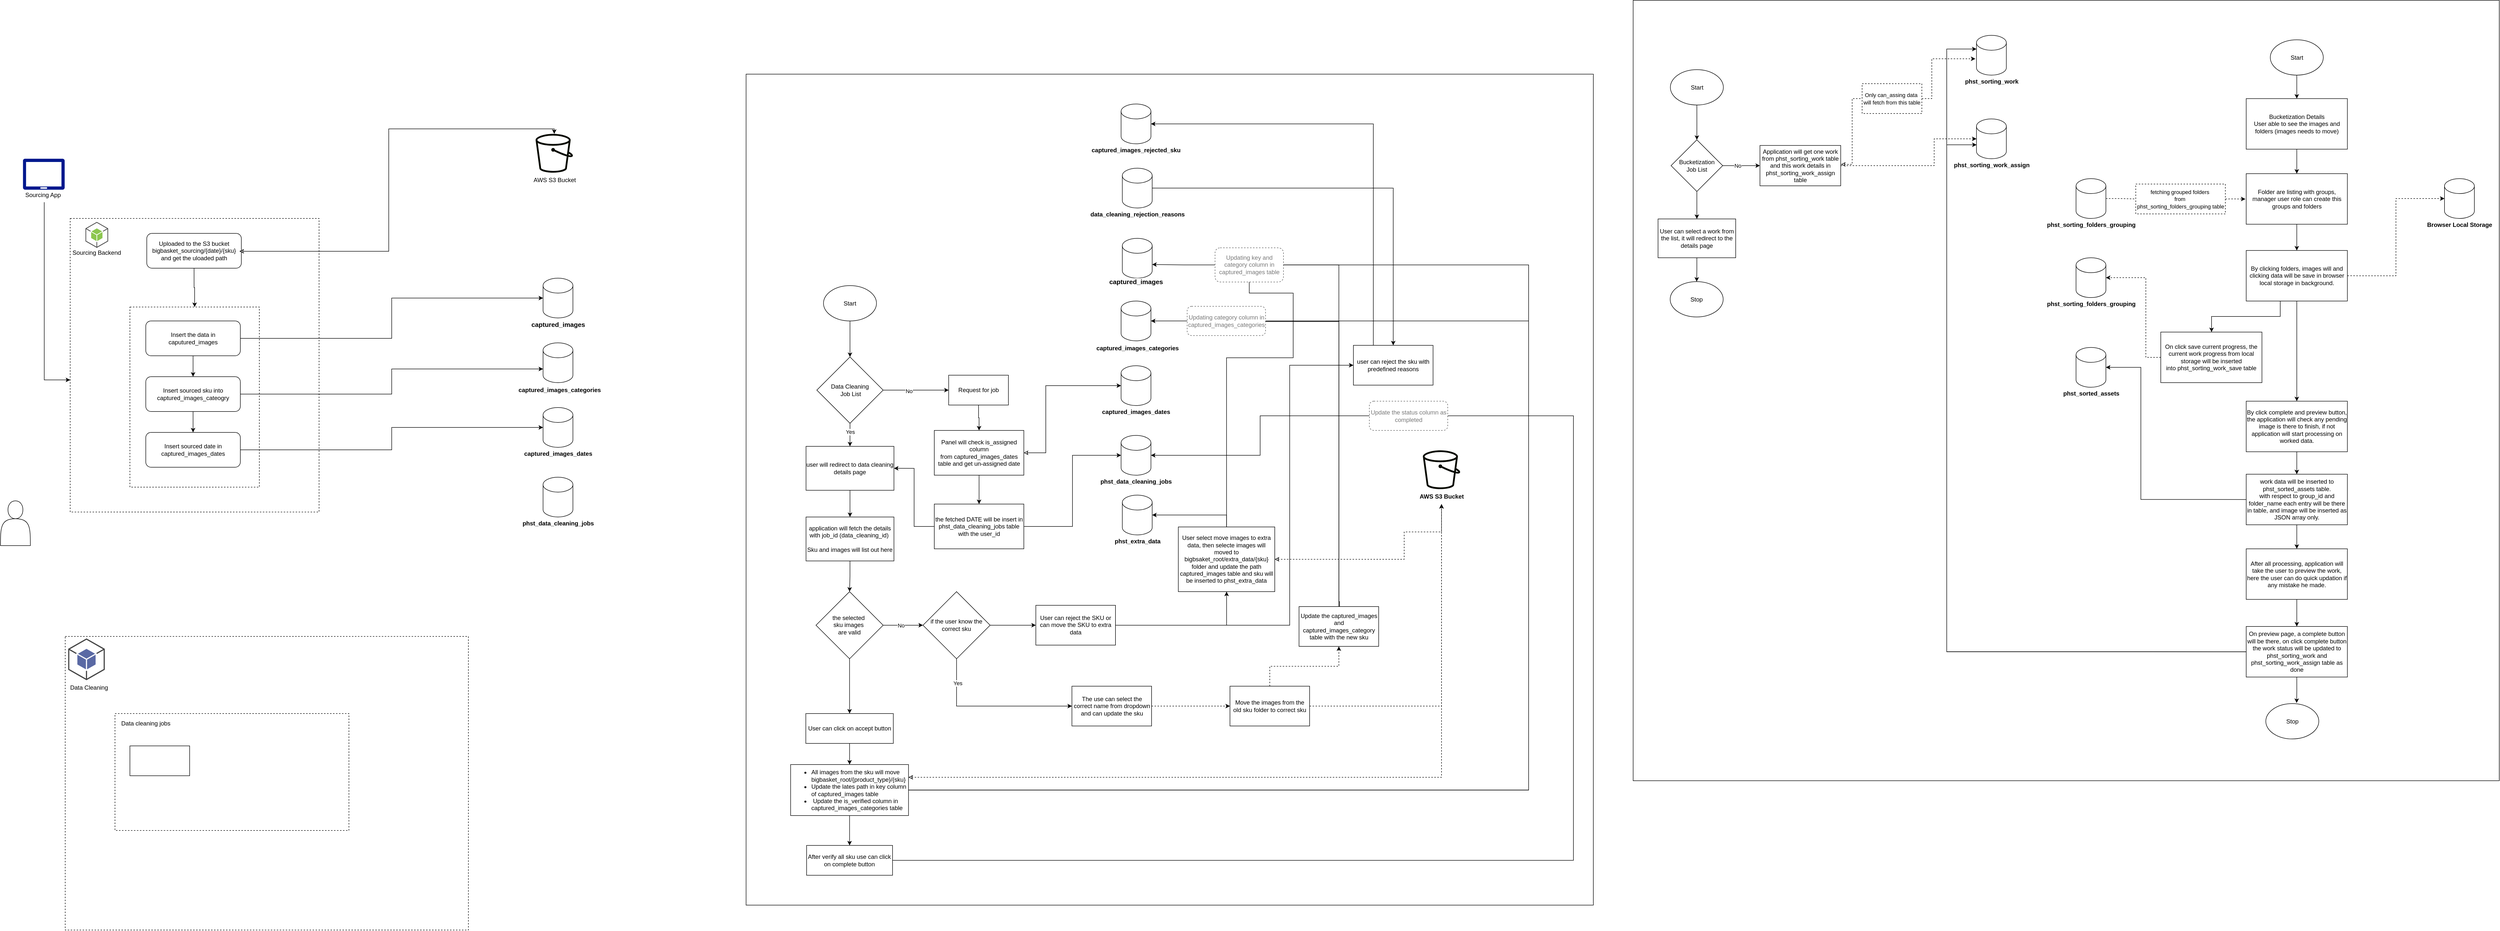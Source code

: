 <mxfile version="24.0.7" type="github">
  <diagram name="Page-1" id="BAc7BfIP3QMbL2KYN2eO">
    <mxGraphModel dx="3173" dy="1331" grid="1" gridSize="10" guides="1" tooltips="1" connect="1" arrows="1" fold="1" page="1" pageScale="1" pageWidth="827" pageHeight="1169" math="0" shadow="0">
      <root>
        <mxCell id="0" />
        <mxCell id="1" parent="0" />
        <mxCell id="ohXSqlHtFNwdX1h9UBsy-60" value="" style="rounded=0;whiteSpace=wrap;html=1;fillColor=none;" vertex="1" parent="1">
          <mxGeometry x="2480" y="261.63" width="1740" height="1568.37" as="geometry" />
        </mxCell>
        <mxCell id="C_meJWgbMCdoLf3qObib-138" value="" style="rounded=0;whiteSpace=wrap;html=1;fillColor=none;" parent="1" vertex="1">
          <mxGeometry x="697.89" y="410" width="1702.11" height="1670" as="geometry" />
        </mxCell>
        <mxCell id="C_meJWgbMCdoLf3qObib-14" value="" style="rounded=0;whiteSpace=wrap;html=1;fillColor=none;dashed=1;" parent="1" vertex="1">
          <mxGeometry x="-670" y="1540" width="810" height="590" as="geometry" />
        </mxCell>
        <mxCell id="C_meJWgbMCdoLf3qObib-19" value="&lt;div&gt;&lt;br&gt;&lt;/div&gt;" style="rounded=0;whiteSpace=wrap;html=1;fillColor=none;dashed=1;" parent="1" vertex="1">
          <mxGeometry x="-570" y="1695" width="470" height="235" as="geometry" />
        </mxCell>
        <mxCell id="ZyElnYu3EGaNJUJICbih-23" value="" style="rounded=0;whiteSpace=wrap;html=1;fillColor=none;dashed=1;" parent="1" vertex="1">
          <mxGeometry x="-660" y="700" width="500" height="590" as="geometry" />
        </mxCell>
        <mxCell id="C_meJWgbMCdoLf3qObib-1" value="" style="rounded=0;whiteSpace=wrap;html=1;fillColor=none;dashed=1;" parent="1" vertex="1">
          <mxGeometry x="-540" y="878" width="260" height="362" as="geometry" />
        </mxCell>
        <mxCell id="ZyElnYu3EGaNJUJICbih-24" value="" style="shape=cylinder3;whiteSpace=wrap;html=1;boundedLbl=1;backgroundOutline=1;size=15;" parent="1" vertex="1">
          <mxGeometry x="290" y="820" width="60" height="80" as="geometry" />
        </mxCell>
        <mxCell id="ZyElnYu3EGaNJUJICbih-25" value="&lt;a href=&quot;http://localhost/phpmyadmin/sql.php?db=vision_dev&amp;amp;table=captured_images&amp;amp;pos=0&quot; title=&quot;&quot; style=&quot;text-decoration-line: none; cursor: pointer; outline: none; font-family: sans-serif; font-size: 13.12px; font-weight: 700; text-align: left; text-wrap: wrap; background-color: rgb(255, 255, 255);&quot;&gt;&lt;font color=&quot;#000000&quot;&gt;captured_images&lt;/font&gt;&lt;/a&gt;" style="text;html=1;align=center;verticalAlign=middle;resizable=0;points=[];autosize=1;strokeColor=none;fillColor=none;" parent="1" vertex="1">
          <mxGeometry x="255" y="898" width="130" height="30" as="geometry" />
        </mxCell>
        <mxCell id="ZyElnYu3EGaNJUJICbih-26" value="" style="shape=cylinder3;whiteSpace=wrap;html=1;boundedLbl=1;backgroundOutline=1;size=15;" parent="1" vertex="1">
          <mxGeometry x="290" y="950" width="60" height="80" as="geometry" />
        </mxCell>
        <mxCell id="ZyElnYu3EGaNJUJICbih-28" value="" style="shape=cylinder3;whiteSpace=wrap;html=1;boundedLbl=1;backgroundOutline=1;size=15;" parent="1" vertex="1">
          <mxGeometry x="290" y="1080" width="60" height="80" as="geometry" />
        </mxCell>
        <mxCell id="ZyElnYu3EGaNJUJICbih-29" value="&lt;b&gt;captured_images_dates&lt;/b&gt;" style="text;html=1;align=center;verticalAlign=middle;resizable=0;points=[];autosize=1;strokeColor=none;fillColor=none;" parent="1" vertex="1">
          <mxGeometry x="240" y="1158" width="160" height="30" as="geometry" />
        </mxCell>
        <mxCell id="ZyElnYu3EGaNJUJICbih-30" value="" style="shape=cylinder3;whiteSpace=wrap;html=1;boundedLbl=1;backgroundOutline=1;size=15;" parent="1" vertex="1">
          <mxGeometry x="290" y="1220" width="60" height="80" as="geometry" />
        </mxCell>
        <mxCell id="ZyElnYu3EGaNJUJICbih-31" value="&lt;b&gt;phst_data_cleaning_jobs&lt;/b&gt;" style="text;html=1;align=center;verticalAlign=middle;resizable=0;points=[];autosize=1;strokeColor=none;fillColor=none;" parent="1" vertex="1">
          <mxGeometry x="235" y="1298" width="170" height="30" as="geometry" />
        </mxCell>
        <mxCell id="ZyElnYu3EGaNJUJICbih-33" value="" style="edgeStyle=orthogonalEdgeStyle;rounded=0;orthogonalLoop=1;jettySize=auto;html=1;" parent="1" source="ZyElnYu3EGaNJUJICbih-35" target="ZyElnYu3EGaNJUJICbih-36" edge="1">
          <mxGeometry relative="1" as="geometry" />
        </mxCell>
        <mxCell id="ZyElnYu3EGaNJUJICbih-34" value="" style="sketch=0;outlineConnect=0;fontColor=#232F3E;gradientColor=none;fillColor=#080A01;strokeColor=none;dashed=0;verticalLabelPosition=bottom;verticalAlign=top;align=center;html=1;fontSize=12;fontStyle=0;aspect=fixed;pointerEvents=1;shape=mxgraph.aws4.bucket;" parent="1" vertex="1">
          <mxGeometry x="275" y="530" width="75" height="78" as="geometry" />
        </mxCell>
        <mxCell id="ZyElnYu3EGaNJUJICbih-35" value="Sourcing Backend" style="text;html=1;align=center;verticalAlign=middle;whiteSpace=wrap;rounded=0;" parent="1" vertex="1">
          <mxGeometry x="-668" y="759" width="123" height="20" as="geometry" />
        </mxCell>
        <mxCell id="ZyElnYu3EGaNJUJICbih-36" value="" style="outlineConnect=0;dashed=0;verticalLabelPosition=bottom;verticalAlign=top;align=center;html=1;shape=mxgraph.aws3.android;fillColor=#8CC64F;gradientColor=none;" parent="1" vertex="1">
          <mxGeometry x="-629.25" y="707" width="45.5" height="52" as="geometry" />
        </mxCell>
        <mxCell id="ZyElnYu3EGaNJUJICbih-37" value="AWS S3 Bucket" style="text;html=1;align=center;verticalAlign=middle;resizable=0;points=[];autosize=1;strokeColor=none;fillColor=none;" parent="1" vertex="1">
          <mxGeometry x="257.5" y="608" width="110" height="30" as="geometry" />
        </mxCell>
        <mxCell id="ZyElnYu3EGaNJUJICbih-38" style="edgeStyle=orthogonalEdgeStyle;rounded=0;orthogonalLoop=1;jettySize=auto;html=1;entryX=0;entryY=0.55;entryDx=0;entryDy=0;entryPerimeter=0;exitX=0.532;exitY=0.981;exitDx=0;exitDy=0;exitPerimeter=0;" parent="1" source="C_meJWgbMCdoLf3qObib-10" target="ZyElnYu3EGaNJUJICbih-23" edge="1">
          <mxGeometry relative="1" as="geometry">
            <mxPoint x="-720" y="570" as="sourcePoint" />
          </mxGeometry>
        </mxCell>
        <mxCell id="ZyElnYu3EGaNJUJICbih-39" style="edgeStyle=orthogonalEdgeStyle;rounded=0;orthogonalLoop=1;jettySize=auto;html=1;startArrow=classic;startFill=0;" parent="1" target="ZyElnYu3EGaNJUJICbih-34" edge="1">
          <mxGeometry relative="1" as="geometry">
            <mxPoint x="-320.01" y="766.0" as="sourcePoint" />
            <mxPoint x="69.997" y="520" as="targetPoint" />
            <Array as="points">
              <mxPoint x="-20" y="766" />
              <mxPoint x="-20" y="520" />
            </Array>
          </mxGeometry>
        </mxCell>
        <mxCell id="C_meJWgbMCdoLf3qObib-2" style="edgeStyle=orthogonalEdgeStyle;rounded=0;orthogonalLoop=1;jettySize=auto;html=1;exitX=0.5;exitY=1;exitDx=0;exitDy=0;entryX=0.5;entryY=0;entryDx=0;entryDy=0;" parent="1" source="ZyElnYu3EGaNJUJICbih-41" target="C_meJWgbMCdoLf3qObib-1" edge="1">
          <mxGeometry relative="1" as="geometry" />
        </mxCell>
        <mxCell id="ZyElnYu3EGaNJUJICbih-41" value="Uploaded to the S3 bucket&lt;div&gt;bigbasket_sourcing/{date}/{sku}&lt;/div&gt;&lt;div&gt;and get the uloaded path&lt;/div&gt;" style="rounded=1;whiteSpace=wrap;html=1;fillColor=none;" parent="1" vertex="1">
          <mxGeometry x="-506.13" y="730" width="190" height="70" as="geometry" />
        </mxCell>
        <mxCell id="ZyElnYu3EGaNJUJICbih-42" value="" style="edgeStyle=orthogonalEdgeStyle;rounded=0;orthogonalLoop=1;jettySize=auto;html=1;" parent="1" source="ZyElnYu3EGaNJUJICbih-44" target="ZyElnYu3EGaNJUJICbih-45" edge="1">
          <mxGeometry relative="1" as="geometry" />
        </mxCell>
        <mxCell id="ZyElnYu3EGaNJUJICbih-44" value="Insert the data in caputured_images" style="rounded=1;whiteSpace=wrap;html=1;fillColor=none;" parent="1" vertex="1">
          <mxGeometry x="-508.13" y="906" width="190" height="70" as="geometry" />
        </mxCell>
        <mxCell id="C_meJWgbMCdoLf3qObib-4" value="" style="edgeStyle=orthogonalEdgeStyle;rounded=0;orthogonalLoop=1;jettySize=auto;html=1;" parent="1" source="ZyElnYu3EGaNJUJICbih-45" target="C_meJWgbMCdoLf3qObib-3" edge="1">
          <mxGeometry relative="1" as="geometry" />
        </mxCell>
        <mxCell id="ZyElnYu3EGaNJUJICbih-45" value="Insert sourced sku into captured_images_cateogry" style="rounded=1;whiteSpace=wrap;html=1;fillColor=none;" parent="1" vertex="1">
          <mxGeometry x="-508.13" y="1018" width="190" height="70" as="geometry" />
        </mxCell>
        <mxCell id="C_meJWgbMCdoLf3qObib-3" value="Insert sourced date in captured_images_dates" style="rounded=1;whiteSpace=wrap;html=1;fillColor=none;" parent="1" vertex="1">
          <mxGeometry x="-508.13" y="1130" width="190" height="70" as="geometry" />
        </mxCell>
        <mxCell id="C_meJWgbMCdoLf3qObib-5" style="edgeStyle=orthogonalEdgeStyle;rounded=0;orthogonalLoop=1;jettySize=auto;html=1;entryX=0;entryY=0.5;entryDx=0;entryDy=0;entryPerimeter=0;" parent="1" source="ZyElnYu3EGaNJUJICbih-44" target="ZyElnYu3EGaNJUJICbih-24" edge="1">
          <mxGeometry relative="1" as="geometry" />
        </mxCell>
        <mxCell id="C_meJWgbMCdoLf3qObib-6" style="edgeStyle=orthogonalEdgeStyle;rounded=0;orthogonalLoop=1;jettySize=auto;html=1;entryX=0;entryY=0;entryDx=0;entryDy=52.5;entryPerimeter=0;" parent="1" source="ZyElnYu3EGaNJUJICbih-45" target="ZyElnYu3EGaNJUJICbih-26" edge="1">
          <mxGeometry relative="1" as="geometry" />
        </mxCell>
        <mxCell id="C_meJWgbMCdoLf3qObib-7" style="edgeStyle=orthogonalEdgeStyle;rounded=0;orthogonalLoop=1;jettySize=auto;html=1;exitX=1;exitY=0.5;exitDx=0;exitDy=0;entryX=0;entryY=0.5;entryDx=0;entryDy=0;entryPerimeter=0;" parent="1" source="C_meJWgbMCdoLf3qObib-3" target="ZyElnYu3EGaNJUJICbih-28" edge="1">
          <mxGeometry relative="1" as="geometry" />
        </mxCell>
        <mxCell id="C_meJWgbMCdoLf3qObib-9" value="" style="sketch=0;aspect=fixed;pointerEvents=1;shadow=0;dashed=0;html=1;strokeColor=none;labelPosition=center;verticalLabelPosition=bottom;verticalAlign=top;align=center;fillColor=#00188D;shape=mxgraph.azure.tablet;" parent="1" vertex="1">
          <mxGeometry x="-755" y="580" width="84.05" height="62.2" as="geometry" />
        </mxCell>
        <mxCell id="C_meJWgbMCdoLf3qObib-10" value="Sourcing App" style="text;html=1;align=center;verticalAlign=middle;resizable=0;points=[];autosize=1;strokeColor=none;fillColor=none;" parent="1" vertex="1">
          <mxGeometry x="-760" y="638" width="90" height="30" as="geometry" />
        </mxCell>
        <mxCell id="C_meJWgbMCdoLf3qObib-12" value="" style="shape=actor;whiteSpace=wrap;html=1;" parent="1" vertex="1">
          <mxGeometry x="-800" y="1267.5" width="60" height="90" as="geometry" />
        </mxCell>
        <mxCell id="C_meJWgbMCdoLf3qObib-15" value="" style="outlineConnect=0;dashed=0;verticalLabelPosition=bottom;verticalAlign=top;align=center;html=1;shape=mxgraph.aws3.android;fillColor=#5A69A4;gradientColor=none;" parent="1" vertex="1">
          <mxGeometry x="-664" y="1544" width="73.5" height="84" as="geometry" />
        </mxCell>
        <mxCell id="C_meJWgbMCdoLf3qObib-18" value="Data Cleaning" style="text;html=1;align=center;verticalAlign=middle;whiteSpace=wrap;rounded=0;" parent="1" vertex="1">
          <mxGeometry x="-664" y="1628" width="84" height="30" as="geometry" />
        </mxCell>
        <mxCell id="C_meJWgbMCdoLf3qObib-20" value="&lt;b&gt;captured_images_categories&lt;/b&gt;" style="text;html=1;align=center;verticalAlign=middle;resizable=0;points=[];autosize=1;strokeColor=none;fillColor=none;" parent="1" vertex="1">
          <mxGeometry x="227.5" y="1030" width="190" height="30" as="geometry" />
        </mxCell>
        <mxCell id="C_meJWgbMCdoLf3qObib-21" value="Data cleaning jobs" style="text;html=1;align=center;verticalAlign=middle;whiteSpace=wrap;rounded=0;" parent="1" vertex="1">
          <mxGeometry x="-566.13" y="1700" width="116.13" height="30" as="geometry" />
        </mxCell>
        <mxCell id="C_meJWgbMCdoLf3qObib-24" value="" style="rounded=0;whiteSpace=wrap;html=1;" parent="1" vertex="1">
          <mxGeometry x="-540" y="1760" width="120" height="60" as="geometry" />
        </mxCell>
        <mxCell id="C_meJWgbMCdoLf3qObib-25" value="" style="shape=cylinder3;whiteSpace=wrap;html=1;boundedLbl=1;backgroundOutline=1;size=15;fillColor=none;" parent="1" vertex="1">
          <mxGeometry x="1453.75" y="740" width="60" height="80" as="geometry" />
        </mxCell>
        <mxCell id="C_meJWgbMCdoLf3qObib-26" value="&lt;a href=&quot;http://localhost/phpmyadmin/sql.php?db=vision_dev&amp;amp;table=captured_images&amp;amp;pos=0&quot; title=&quot;&quot; style=&quot;text-decoration-line: none; cursor: pointer; outline: none; font-family: sans-serif; font-size: 13.12px; font-weight: 700; text-align: left; text-wrap: wrap; background-color: rgb(255, 255, 255);&quot;&gt;&lt;font color=&quot;#000000&quot;&gt;captured_images&lt;/font&gt;&lt;/a&gt;" style="text;html=1;align=center;verticalAlign=middle;resizable=0;points=[];autosize=1;strokeColor=none;fillColor=none;" parent="1" vertex="1">
          <mxGeometry x="1416.25" y="812" width="130" height="30" as="geometry" />
        </mxCell>
        <mxCell id="C_meJWgbMCdoLf3qObib-27" value="" style="shape=cylinder3;whiteSpace=wrap;html=1;boundedLbl=1;backgroundOutline=1;size=15;fillColor=none;" parent="1" vertex="1">
          <mxGeometry x="1451.25" y="866" width="60" height="80" as="geometry" />
        </mxCell>
        <mxCell id="C_meJWgbMCdoLf3qObib-28" value="" style="shape=cylinder3;whiteSpace=wrap;html=1;boundedLbl=1;backgroundOutline=1;size=15;fillColor=none;" parent="1" vertex="1">
          <mxGeometry x="1451.25" y="996" width="60" height="80" as="geometry" />
        </mxCell>
        <mxCell id="C_meJWgbMCdoLf3qObib-29" value="&lt;b&gt;captured_images_dates&lt;/b&gt;" style="text;html=1;align=center;verticalAlign=middle;resizable=0;points=[];autosize=1;strokeColor=none;fillColor=none;" parent="1" vertex="1">
          <mxGeometry x="1401.25" y="1074" width="160" height="30" as="geometry" />
        </mxCell>
        <mxCell id="C_meJWgbMCdoLf3qObib-30" value="" style="shape=cylinder3;whiteSpace=wrap;html=1;boundedLbl=1;backgroundOutline=1;size=15;fillColor=none;" parent="1" vertex="1">
          <mxGeometry x="1451.25" y="1136" width="60" height="80" as="geometry" />
        </mxCell>
        <mxCell id="C_meJWgbMCdoLf3qObib-31" value="&lt;b&gt;phst_data_cleaning_jobs&lt;/b&gt;" style="text;html=1;align=center;verticalAlign=middle;resizable=0;points=[];autosize=1;strokeColor=none;fillColor=none;" parent="1" vertex="1">
          <mxGeometry x="1396.25" y="1214" width="170" height="30" as="geometry" />
        </mxCell>
        <mxCell id="C_meJWgbMCdoLf3qObib-32" value="&lt;b&gt;captured_images_categories&lt;/b&gt;" style="text;html=1;align=center;verticalAlign=middle;resizable=0;points=[];autosize=1;strokeColor=none;fillColor=none;" parent="1" vertex="1">
          <mxGeometry x="1388.75" y="946" width="190" height="30" as="geometry" />
        </mxCell>
        <mxCell id="C_meJWgbMCdoLf3qObib-37" value="" style="edgeStyle=orthogonalEdgeStyle;rounded=0;orthogonalLoop=1;jettySize=auto;html=1;" parent="1" source="C_meJWgbMCdoLf3qObib-33" target="C_meJWgbMCdoLf3qObib-36" edge="1">
          <mxGeometry relative="1" as="geometry" />
        </mxCell>
        <mxCell id="C_meJWgbMCdoLf3qObib-33" value="Start" style="ellipse;whiteSpace=wrap;html=1;fillColor=none;" parent="1" vertex="1">
          <mxGeometry x="853.38" y="835" width="106.5" height="71" as="geometry" />
        </mxCell>
        <mxCell id="C_meJWgbMCdoLf3qObib-39" value="" style="edgeStyle=orthogonalEdgeStyle;rounded=0;orthogonalLoop=1;jettySize=auto;html=1;" parent="1" source="C_meJWgbMCdoLf3qObib-36" target="C_meJWgbMCdoLf3qObib-38" edge="1">
          <mxGeometry relative="1" as="geometry" />
        </mxCell>
        <mxCell id="C_meJWgbMCdoLf3qObib-40" value="No" style="edgeLabel;html=1;align=center;verticalAlign=middle;resizable=0;points=[];" parent="C_meJWgbMCdoLf3qObib-39" vertex="1" connectable="0">
          <mxGeometry x="-0.22" y="-2" relative="1" as="geometry">
            <mxPoint as="offset" />
          </mxGeometry>
        </mxCell>
        <mxCell id="C_meJWgbMCdoLf3qObib-50" value="" style="edgeStyle=orthogonalEdgeStyle;rounded=0;orthogonalLoop=1;jettySize=auto;html=1;" parent="1" source="C_meJWgbMCdoLf3qObib-36" target="C_meJWgbMCdoLf3qObib-49" edge="1">
          <mxGeometry relative="1" as="geometry" />
        </mxCell>
        <mxCell id="C_meJWgbMCdoLf3qObib-58" value="Yes" style="edgeLabel;html=1;align=center;verticalAlign=middle;resizable=0;points=[];" parent="C_meJWgbMCdoLf3qObib-50" vertex="1" connectable="0">
          <mxGeometry x="-0.273" relative="1" as="geometry">
            <mxPoint as="offset" />
          </mxGeometry>
        </mxCell>
        <mxCell id="C_meJWgbMCdoLf3qObib-36" value="Data Cleaning&lt;div&gt;&amp;nbsp;Job List&lt;/div&gt;" style="rhombus;whiteSpace=wrap;html=1;fillColor=none;" parent="1" vertex="1">
          <mxGeometry x="840.0" y="978.38" width="133.25" height="133.25" as="geometry" />
        </mxCell>
        <mxCell id="C_meJWgbMCdoLf3qObib-42" value="" style="edgeStyle=orthogonalEdgeStyle;rounded=0;orthogonalLoop=1;jettySize=auto;html=1;" parent="1" source="C_meJWgbMCdoLf3qObib-38" target="C_meJWgbMCdoLf3qObib-41" edge="1">
          <mxGeometry relative="1" as="geometry" />
        </mxCell>
        <mxCell id="C_meJWgbMCdoLf3qObib-38" value="Request for job" style="whiteSpace=wrap;html=1;fillColor=none;" parent="1" vertex="1">
          <mxGeometry x="1104.885" y="1015.005" width="120" height="60" as="geometry" />
        </mxCell>
        <mxCell id="C_meJWgbMCdoLf3qObib-47" value="" style="edgeStyle=orthogonalEdgeStyle;rounded=0;orthogonalLoop=1;jettySize=auto;html=1;" parent="1" source="C_meJWgbMCdoLf3qObib-41" target="C_meJWgbMCdoLf3qObib-46" edge="1">
          <mxGeometry relative="1" as="geometry" />
        </mxCell>
        <mxCell id="C_meJWgbMCdoLf3qObib-41" value="Panel will check&amp;nbsp;is_assigned column from&amp;nbsp;captured_images_dates table and get un-assigned date" style="whiteSpace=wrap;html=1;fillColor=none;" parent="1" vertex="1">
          <mxGeometry x="1076" y="1126" width="179.89" height="89.95" as="geometry" />
        </mxCell>
        <mxCell id="C_meJWgbMCdoLf3qObib-43" style="edgeStyle=orthogonalEdgeStyle;rounded=0;orthogonalLoop=1;jettySize=auto;html=1;exitX=1;exitY=0.5;exitDx=0;exitDy=0;entryX=0;entryY=0.5;entryDx=0;entryDy=0;entryPerimeter=0;startArrow=classic;startFill=0;" parent="1" source="C_meJWgbMCdoLf3qObib-41" target="C_meJWgbMCdoLf3qObib-28" edge="1">
          <mxGeometry relative="1" as="geometry">
            <Array as="points">
              <mxPoint x="1300" y="1171" />
              <mxPoint x="1300" y="1036" />
            </Array>
          </mxGeometry>
        </mxCell>
        <mxCell id="C_meJWgbMCdoLf3qObib-51" style="edgeStyle=orthogonalEdgeStyle;rounded=0;orthogonalLoop=1;jettySize=auto;html=1;exitX=0;exitY=0.5;exitDx=0;exitDy=0;entryX=1;entryY=0.5;entryDx=0;entryDy=0;" parent="1" source="C_meJWgbMCdoLf3qObib-46" target="C_meJWgbMCdoLf3qObib-49" edge="1">
          <mxGeometry relative="1" as="geometry" />
        </mxCell>
        <mxCell id="C_meJWgbMCdoLf3qObib-46" value="the fetched DATE will be insert in phst_data_cleaning_jobs table with the user_id" style="whiteSpace=wrap;html=1;fillColor=none;" parent="1" vertex="1">
          <mxGeometry x="1076" y="1274" width="179.89" height="89.95" as="geometry" />
        </mxCell>
        <mxCell id="C_meJWgbMCdoLf3qObib-48" style="edgeStyle=orthogonalEdgeStyle;rounded=0;orthogonalLoop=1;jettySize=auto;html=1;exitX=1;exitY=0.5;exitDx=0;exitDy=0;entryX=0;entryY=0.5;entryDx=0;entryDy=0;entryPerimeter=0;" parent="1" source="C_meJWgbMCdoLf3qObib-46" target="C_meJWgbMCdoLf3qObib-30" edge="1">
          <mxGeometry relative="1" as="geometry" />
        </mxCell>
        <mxCell id="C_meJWgbMCdoLf3qObib-53" value="" style="edgeStyle=orthogonalEdgeStyle;rounded=0;orthogonalLoop=1;jettySize=auto;html=1;" parent="1" source="C_meJWgbMCdoLf3qObib-49" target="C_meJWgbMCdoLf3qObib-52" edge="1">
          <mxGeometry relative="1" as="geometry" />
        </mxCell>
        <mxCell id="C_meJWgbMCdoLf3qObib-49" value="user will redirect to data cleaning details page" style="whiteSpace=wrap;html=1;fillColor=none;" parent="1" vertex="1">
          <mxGeometry x="818.31" y="1158" width="176.63" height="88.31" as="geometry" />
        </mxCell>
        <mxCell id="C_meJWgbMCdoLf3qObib-60" value="" style="edgeStyle=orthogonalEdgeStyle;rounded=0;orthogonalLoop=1;jettySize=auto;html=1;" parent="1" source="C_meJWgbMCdoLf3qObib-52" target="C_meJWgbMCdoLf3qObib-59" edge="1">
          <mxGeometry relative="1" as="geometry" />
        </mxCell>
        <mxCell id="C_meJWgbMCdoLf3qObib-52" value="application will fetch the details with job_id (data_cleaning_id)&amp;nbsp;&lt;div&gt;&lt;br&gt;&lt;/div&gt;&lt;div&gt;Sku and images will list out here&lt;/div&gt;" style="whiteSpace=wrap;html=1;fillColor=none;" parent="1" vertex="1">
          <mxGeometry x="818.31" y="1300" width="176.63" height="88.31" as="geometry" />
        </mxCell>
        <mxCell id="C_meJWgbMCdoLf3qObib-65" value="" style="edgeStyle=orthogonalEdgeStyle;rounded=0;orthogonalLoop=1;jettySize=auto;html=1;" parent="1" source="C_meJWgbMCdoLf3qObib-59" target="C_meJWgbMCdoLf3qObib-64" edge="1">
          <mxGeometry relative="1" as="geometry" />
        </mxCell>
        <mxCell id="C_meJWgbMCdoLf3qObib-66" value="No" style="edgeLabel;html=1;align=center;verticalAlign=middle;resizable=0;points=[];" parent="C_meJWgbMCdoLf3qObib-65" vertex="1" connectable="0">
          <mxGeometry x="-0.112" relative="1" as="geometry">
            <mxPoint as="offset" />
          </mxGeometry>
        </mxCell>
        <mxCell id="C_meJWgbMCdoLf3qObib-122" value="" style="edgeStyle=orthogonalEdgeStyle;rounded=0;orthogonalLoop=1;jettySize=auto;html=1;" parent="1" source="C_meJWgbMCdoLf3qObib-59" target="C_meJWgbMCdoLf3qObib-121" edge="1">
          <mxGeometry relative="1" as="geometry" />
        </mxCell>
        <mxCell id="C_meJWgbMCdoLf3qObib-59" value="the selected&amp;nbsp;&lt;div&gt;sku images&amp;nbsp;&lt;/div&gt;&lt;div&gt;are valid&lt;/div&gt;" style="rhombus;whiteSpace=wrap;html=1;fillColor=none;" parent="1" vertex="1">
          <mxGeometry x="838.31" y="1450" width="134.94" height="134.94" as="geometry" />
        </mxCell>
        <mxCell id="C_meJWgbMCdoLf3qObib-68" value="" style="edgeStyle=orthogonalEdgeStyle;rounded=0;orthogonalLoop=1;jettySize=auto;html=1;exitX=0.5;exitY=1;exitDx=0;exitDy=0;" parent="1" source="C_meJWgbMCdoLf3qObib-64" target="C_meJWgbMCdoLf3qObib-67" edge="1">
          <mxGeometry relative="1" as="geometry">
            <Array as="points">
              <mxPoint x="1121" y="1680" />
            </Array>
          </mxGeometry>
        </mxCell>
        <mxCell id="C_meJWgbMCdoLf3qObib-84" value="Yes" style="edgeLabel;html=1;align=center;verticalAlign=middle;resizable=0;points=[];" parent="C_meJWgbMCdoLf3qObib-68" vertex="1" connectable="0">
          <mxGeometry x="-0.694" y="2" relative="1" as="geometry">
            <mxPoint y="-1" as="offset" />
          </mxGeometry>
        </mxCell>
        <mxCell id="C_meJWgbMCdoLf3qObib-88" style="edgeStyle=orthogonalEdgeStyle;rounded=0;orthogonalLoop=1;jettySize=auto;html=1;exitX=1;exitY=0.5;exitDx=0;exitDy=0;entryX=0;entryY=0.5;entryDx=0;entryDy=0;" parent="1" source="C_meJWgbMCdoLf3qObib-64" target="C_meJWgbMCdoLf3qObib-87" edge="1">
          <mxGeometry relative="1" as="geometry" />
        </mxCell>
        <mxCell id="C_meJWgbMCdoLf3qObib-64" value="if the user know the correct sku" style="rhombus;whiteSpace=wrap;html=1;fillColor=none;" parent="1" vertex="1">
          <mxGeometry x="1053.25" y="1450" width="134.94" height="134.94" as="geometry" />
        </mxCell>
        <mxCell id="C_meJWgbMCdoLf3qObib-70" value="" style="edgeStyle=orthogonalEdgeStyle;rounded=0;orthogonalLoop=1;jettySize=auto;html=1;dashed=1;" parent="1" source="C_meJWgbMCdoLf3qObib-67" target="C_meJWgbMCdoLf3qObib-69" edge="1">
          <mxGeometry relative="1" as="geometry" />
        </mxCell>
        <mxCell id="C_meJWgbMCdoLf3qObib-67" value="The use can select the correct name from dropdown and can update the sku" style="whiteSpace=wrap;html=1;fillColor=none;" parent="1" vertex="1">
          <mxGeometry x="1352.5" y="1640" width="160" height="80" as="geometry" />
        </mxCell>
        <mxCell id="C_meJWgbMCdoLf3qObib-75" style="edgeStyle=orthogonalEdgeStyle;rounded=0;orthogonalLoop=1;jettySize=auto;html=1;exitX=1;exitY=0.5;exitDx=0;exitDy=0;dashed=1;" parent="1" source="C_meJWgbMCdoLf3qObib-69" target="C_meJWgbMCdoLf3qObib-73" edge="1">
          <mxGeometry relative="1" as="geometry" />
        </mxCell>
        <mxCell id="C_meJWgbMCdoLf3qObib-77" value="" style="edgeStyle=orthogonalEdgeStyle;rounded=0;orthogonalLoop=1;jettySize=auto;html=1;dashed=1;" parent="1" source="C_meJWgbMCdoLf3qObib-69" target="C_meJWgbMCdoLf3qObib-76" edge="1">
          <mxGeometry relative="1" as="geometry" />
        </mxCell>
        <mxCell id="C_meJWgbMCdoLf3qObib-69" value="Move the images from the old sku folder to correct sku" style="whiteSpace=wrap;html=1;fillColor=none;" parent="1" vertex="1">
          <mxGeometry x="1670" y="1640" width="160" height="80" as="geometry" />
        </mxCell>
        <mxCell id="C_meJWgbMCdoLf3qObib-71" value="" style="sketch=0;outlineConnect=0;fontColor=#232F3E;gradientColor=none;fillColor=#080A01;strokeColor=none;dashed=0;verticalLabelPosition=bottom;verticalAlign=top;align=center;html=1;fontSize=12;fontStyle=0;aspect=fixed;pointerEvents=1;shape=mxgraph.aws4.bucket;" parent="1" vertex="1">
          <mxGeometry x="2057.5" y="1166" width="75" height="78" as="geometry" />
        </mxCell>
        <mxCell id="C_meJWgbMCdoLf3qObib-73" value="&lt;b&gt;AWS S3 Bucket&lt;/b&gt;" style="text;html=1;align=center;verticalAlign=middle;resizable=0;points=[];autosize=1;strokeColor=none;fillColor=none;" parent="1" vertex="1">
          <mxGeometry x="2040" y="1244" width="110" height="30" as="geometry" />
        </mxCell>
        <mxCell id="C_meJWgbMCdoLf3qObib-76" value="Update the captured_images and captured_images_category table with the new sku" style="whiteSpace=wrap;html=1;fillColor=none;" parent="1" vertex="1">
          <mxGeometry x="1808.75" y="1480" width="160" height="80" as="geometry" />
        </mxCell>
        <mxCell id="C_meJWgbMCdoLf3qObib-79" style="edgeStyle=orthogonalEdgeStyle;rounded=0;orthogonalLoop=1;jettySize=auto;html=1;entryX=1.005;entryY=0.434;entryDx=0;entryDy=0;entryPerimeter=0;endArrow=none;endFill=0;exitX=0.5;exitY=0;exitDx=0;exitDy=0;" parent="1" source="C_meJWgbMCdoLf3qObib-76" edge="1">
          <mxGeometry relative="1" as="geometry">
            <mxPoint x="1910" y="1470" as="sourcePoint" />
            <mxPoint x="1741.497" y="907.068" as="targetPoint" />
            <Array as="points">
              <mxPoint x="1890" y="1480" />
              <mxPoint x="1890" y="1470" />
              <mxPoint x="1889" y="1470" />
              <mxPoint x="1889" y="907" />
            </Array>
          </mxGeometry>
        </mxCell>
        <mxCell id="C_meJWgbMCdoLf3qObib-80" style="edgeStyle=orthogonalEdgeStyle;rounded=0;orthogonalLoop=1;jettySize=auto;html=1;exitX=0;exitY=0.5;exitDx=0;exitDy=0;entryX=1;entryY=0;entryDx=0;entryDy=52.5;entryPerimeter=0;" parent="1" source="C_meJWgbMCdoLf3qObib-83" target="C_meJWgbMCdoLf3qObib-25" edge="1">
          <mxGeometry relative="1" as="geometry">
            <mxPoint x="1630" y="858.53" as="targetPoint" />
          </mxGeometry>
        </mxCell>
        <mxCell id="C_meJWgbMCdoLf3qObib-100" value="" style="edgeStyle=orthogonalEdgeStyle;rounded=0;orthogonalLoop=1;jettySize=auto;html=1;" parent="1" source="C_meJWgbMCdoLf3qObib-82" target="C_meJWgbMCdoLf3qObib-27" edge="1">
          <mxGeometry relative="1" as="geometry" />
        </mxCell>
        <mxCell id="C_meJWgbMCdoLf3qObib-82" value="&lt;font color=&quot;#787878&quot;&gt;Updating category column in captured_images_categories&lt;/font&gt;" style="rounded=1;whiteSpace=wrap;html=1;fillColor=none;dashed=1;strokeColor=#616161;" parent="1" vertex="1">
          <mxGeometry x="1584" y="876.62" width="157.5" height="58.75" as="geometry" />
        </mxCell>
        <mxCell id="C_meJWgbMCdoLf3qObib-111" style="edgeStyle=orthogonalEdgeStyle;rounded=0;orthogonalLoop=1;jettySize=auto;html=1;exitX=1;exitY=0.5;exitDx=0;exitDy=0;entryX=0;entryY=0.5;entryDx=0;entryDy=0;" parent="1" source="C_meJWgbMCdoLf3qObib-87" target="C_meJWgbMCdoLf3qObib-104" edge="1">
          <mxGeometry relative="1" as="geometry">
            <Array as="points">
              <mxPoint x="1790" y="1518" />
              <mxPoint x="1790" y="995" />
            </Array>
          </mxGeometry>
        </mxCell>
        <mxCell id="C_meJWgbMCdoLf3qObib-117" style="edgeStyle=orthogonalEdgeStyle;rounded=0;orthogonalLoop=1;jettySize=auto;html=1;exitX=1;exitY=0.5;exitDx=0;exitDy=0;" parent="1" source="C_meJWgbMCdoLf3qObib-87" target="C_meJWgbMCdoLf3qObib-101" edge="1">
          <mxGeometry relative="1" as="geometry" />
        </mxCell>
        <mxCell id="C_meJWgbMCdoLf3qObib-87" value="User can reject the SKU or can move the SKU to extra data" style="whiteSpace=wrap;html=1;fillColor=none;" parent="1" vertex="1">
          <mxGeometry x="1280" y="1477.47" width="160" height="80" as="geometry" />
        </mxCell>
        <mxCell id="C_meJWgbMCdoLf3qObib-89" value="" style="shape=cylinder3;whiteSpace=wrap;html=1;boundedLbl=1;backgroundOutline=1;size=15;fillColor=none;" parent="1" vertex="1">
          <mxGeometry x="1453.75" y="1255.95" width="60" height="80" as="geometry" />
        </mxCell>
        <mxCell id="C_meJWgbMCdoLf3qObib-90" value="&lt;b&gt;phst_extra_data&lt;/b&gt;" style="text;html=1;align=center;verticalAlign=middle;resizable=0;points=[];autosize=1;strokeColor=none;fillColor=none;" parent="1" vertex="1">
          <mxGeometry x="1423.75" y="1333.95" width="120" height="30" as="geometry" />
        </mxCell>
        <mxCell id="C_meJWgbMCdoLf3qObib-91" value="" style="edgeStyle=orthogonalEdgeStyle;rounded=0;orthogonalLoop=1;jettySize=auto;html=1;entryX=1;entryY=0.5;entryDx=0;entryDy=0;endArrow=none;endFill=0;exitX=0.5;exitY=0;exitDx=0;exitDy=0;" parent="1" source="C_meJWgbMCdoLf3qObib-76" target="C_meJWgbMCdoLf3qObib-83" edge="1">
          <mxGeometry relative="1" as="geometry">
            <mxPoint x="1950" y="1440" as="sourcePoint" />
            <mxPoint x="1511" y="789" as="targetPoint" />
          </mxGeometry>
        </mxCell>
        <mxCell id="C_meJWgbMCdoLf3qObib-83" value="&lt;font color=&quot;#787878&quot;&gt;Updating key and category column in captured_images table&lt;/font&gt;" style="rounded=1;whiteSpace=wrap;html=1;fillColor=none;dashed=1;strokeColor=#616161;" parent="1" vertex="1">
          <mxGeometry x="1640" y="759" width="137.5" height="68.75" as="geometry" />
        </mxCell>
        <mxCell id="C_meJWgbMCdoLf3qObib-118" style="edgeStyle=orthogonalEdgeStyle;rounded=0;orthogonalLoop=1;jettySize=auto;html=1;exitX=1;exitY=0.5;exitDx=0;exitDy=0;startArrow=classic;startFill=0;dashed=1;" parent="1" source="C_meJWgbMCdoLf3qObib-101" target="C_meJWgbMCdoLf3qObib-73" edge="1">
          <mxGeometry relative="1" as="geometry">
            <Array as="points">
              <mxPoint x="2020" y="1385" />
              <mxPoint x="2020" y="1330" />
              <mxPoint x="2095" y="1330" />
            </Array>
          </mxGeometry>
        </mxCell>
        <mxCell id="C_meJWgbMCdoLf3qObib-119" style="edgeStyle=orthogonalEdgeStyle;rounded=0;orthogonalLoop=1;jettySize=auto;html=1;entryX=0.5;entryY=1;entryDx=0;entryDy=0;endArrow=none;endFill=0;exitX=0.5;exitY=0;exitDx=0;exitDy=0;" parent="1" source="C_meJWgbMCdoLf3qObib-101" target="C_meJWgbMCdoLf3qObib-83" edge="1">
          <mxGeometry relative="1" as="geometry">
            <mxPoint x="1660" y="1310" as="sourcePoint" />
            <mxPoint x="1794.41" y="779" as="targetPoint" />
            <Array as="points">
              <mxPoint x="1663" y="980" />
              <mxPoint x="1797" y="980" />
              <mxPoint x="1797" y="850" />
              <mxPoint x="1709" y="850" />
            </Array>
          </mxGeometry>
        </mxCell>
        <mxCell id="C_meJWgbMCdoLf3qObib-101" value="User select move images to extra data, then selecte images will moved to bigbsaket_root/extra_data/{sku} folder and update the path captured_images table and sku will be inserted to phst_extra_data" style="whiteSpace=wrap;html=1;fillColor=none;" parent="1" vertex="1">
          <mxGeometry x="1566.25" y="1320" width="193.75" height="130" as="geometry" />
        </mxCell>
        <mxCell id="C_meJWgbMCdoLf3qObib-104" value="user can reject the sku with predefined reasons" style="whiteSpace=wrap;html=1;fillColor=none;" parent="1" vertex="1">
          <mxGeometry x="1918" y="955" width="160" height="80" as="geometry" />
        </mxCell>
        <mxCell id="C_meJWgbMCdoLf3qObib-110" style="edgeStyle=orthogonalEdgeStyle;rounded=0;orthogonalLoop=1;jettySize=auto;html=1;exitX=1;exitY=0.5;exitDx=0;exitDy=0;exitPerimeter=0;entryX=0.5;entryY=0;entryDx=0;entryDy=0;" parent="1" source="C_meJWgbMCdoLf3qObib-105" target="C_meJWgbMCdoLf3qObib-104" edge="1">
          <mxGeometry relative="1" as="geometry" />
        </mxCell>
        <mxCell id="C_meJWgbMCdoLf3qObib-105" value="" style="shape=cylinder3;whiteSpace=wrap;html=1;boundedLbl=1;backgroundOutline=1;size=15;fillColor=none;" parent="1" vertex="1">
          <mxGeometry x="1453.75" y="599" width="60" height="80" as="geometry" />
        </mxCell>
        <mxCell id="C_meJWgbMCdoLf3qObib-106" value="&lt;b&gt;data_cleaning_rejection_reasons&lt;/b&gt;" style="text;html=1;align=center;verticalAlign=middle;resizable=0;points=[];autosize=1;strokeColor=none;fillColor=none;" parent="1" vertex="1">
          <mxGeometry x="1378.75" y="677" width="210" height="30" as="geometry" />
        </mxCell>
        <mxCell id="C_meJWgbMCdoLf3qObib-112" value="" style="shape=cylinder3;whiteSpace=wrap;html=1;boundedLbl=1;backgroundOutline=1;size=15;fillColor=none;" parent="1" vertex="1">
          <mxGeometry x="1451.25" y="470" width="60" height="80" as="geometry" />
        </mxCell>
        <mxCell id="C_meJWgbMCdoLf3qObib-113" value="&lt;b&gt;captured_images_rejected_sku&lt;/b&gt;" style="text;html=1;align=center;verticalAlign=middle;resizable=0;points=[];autosize=1;strokeColor=none;fillColor=none;" parent="1" vertex="1">
          <mxGeometry x="1381.25" y="548" width="200" height="30" as="geometry" />
        </mxCell>
        <mxCell id="C_meJWgbMCdoLf3qObib-114" style="edgeStyle=orthogonalEdgeStyle;rounded=0;orthogonalLoop=1;jettySize=auto;html=1;exitX=0.25;exitY=0;exitDx=0;exitDy=0;entryX=1;entryY=0.5;entryDx=0;entryDy=0;entryPerimeter=0;" parent="1" source="C_meJWgbMCdoLf3qObib-104" target="C_meJWgbMCdoLf3qObib-112" edge="1">
          <mxGeometry relative="1" as="geometry" />
        </mxCell>
        <mxCell id="C_meJWgbMCdoLf3qObib-120" style="edgeStyle=orthogonalEdgeStyle;rounded=0;orthogonalLoop=1;jettySize=auto;html=1;exitX=0.5;exitY=0;exitDx=0;exitDy=0;entryX=1;entryY=0.5;entryDx=0;entryDy=0;entryPerimeter=0;" parent="1" source="C_meJWgbMCdoLf3qObib-101" target="C_meJWgbMCdoLf3qObib-89" edge="1">
          <mxGeometry relative="1" as="geometry" />
        </mxCell>
        <mxCell id="C_meJWgbMCdoLf3qObib-124" value="" style="edgeStyle=orthogonalEdgeStyle;rounded=0;orthogonalLoop=1;jettySize=auto;html=1;" parent="1" source="C_meJWgbMCdoLf3qObib-121" target="C_meJWgbMCdoLf3qObib-123" edge="1">
          <mxGeometry relative="1" as="geometry" />
        </mxCell>
        <mxCell id="C_meJWgbMCdoLf3qObib-121" value="User can click on accept button" style="whiteSpace=wrap;html=1;fillColor=none;" parent="1" vertex="1">
          <mxGeometry x="817.89" y="1695" width="175.78" height="60" as="geometry" />
        </mxCell>
        <mxCell id="C_meJWgbMCdoLf3qObib-129" style="edgeStyle=orthogonalEdgeStyle;rounded=0;orthogonalLoop=1;jettySize=auto;html=1;exitX=1;exitY=0.5;exitDx=0;exitDy=0;entryX=1;entryY=0.5;entryDx=0;entryDy=0;endArrow=none;endFill=0;" parent="1" source="C_meJWgbMCdoLf3qObib-123" target="C_meJWgbMCdoLf3qObib-83" edge="1">
          <mxGeometry relative="1" as="geometry">
            <Array as="points">
              <mxPoint x="2270" y="1849" />
              <mxPoint x="2270" y="793" />
            </Array>
          </mxGeometry>
        </mxCell>
        <mxCell id="C_meJWgbMCdoLf3qObib-130" style="edgeStyle=orthogonalEdgeStyle;rounded=0;orthogonalLoop=1;jettySize=auto;html=1;exitX=1;exitY=0.25;exitDx=0;exitDy=0;dashed=1;startArrow=classic;startFill=0;" parent="1" source="C_meJWgbMCdoLf3qObib-123" target="C_meJWgbMCdoLf3qObib-73" edge="1">
          <mxGeometry relative="1" as="geometry">
            <mxPoint x="2090" y="1383.333" as="targetPoint" />
          </mxGeometry>
        </mxCell>
        <mxCell id="C_meJWgbMCdoLf3qObib-132" value="" style="edgeStyle=orthogonalEdgeStyle;rounded=0;orthogonalLoop=1;jettySize=auto;html=1;" parent="1" source="C_meJWgbMCdoLf3qObib-123" target="C_meJWgbMCdoLf3qObib-131" edge="1">
          <mxGeometry relative="1" as="geometry" />
        </mxCell>
        <mxCell id="C_meJWgbMCdoLf3qObib-123" value="&lt;ul&gt;&lt;li&gt;All images from the sku will move bigbasket_root/{product_type}/{sku}&lt;/li&gt;&lt;li&gt;Update the lates path in key column of captured_images table&lt;/li&gt;&lt;li&gt;&amp;nbsp;Update the is_verified column in captured_images_categories table&lt;/li&gt;&lt;/ul&gt;" style="whiteSpace=wrap;html=1;fillColor=none;align=left;" parent="1" vertex="1">
          <mxGeometry x="787.36" y="1797.5" width="236.84" height="102.5" as="geometry" />
        </mxCell>
        <mxCell id="C_meJWgbMCdoLf3qObib-128" style="edgeStyle=orthogonalEdgeStyle;rounded=0;orthogonalLoop=1;jettySize=auto;html=1;exitX=1;exitY=0.5;exitDx=0;exitDy=0;entryX=1;entryY=0.5;entryDx=0;entryDy=0;endArrow=none;endFill=0;" parent="1" source="C_meJWgbMCdoLf3qObib-123" target="C_meJWgbMCdoLf3qObib-82" edge="1">
          <mxGeometry relative="1" as="geometry">
            <Array as="points">
              <mxPoint x="2270" y="1849" />
              <mxPoint x="2270" y="906" />
            </Array>
          </mxGeometry>
        </mxCell>
        <mxCell id="C_meJWgbMCdoLf3qObib-135" style="edgeStyle=orthogonalEdgeStyle;rounded=0;orthogonalLoop=1;jettySize=auto;html=1;exitX=1;exitY=0.5;exitDx=0;exitDy=0;entryX=1;entryY=0.5;entryDx=0;entryDy=0;endArrow=none;endFill=0;" parent="1" source="C_meJWgbMCdoLf3qObib-131" target="C_meJWgbMCdoLf3qObib-136" edge="1">
          <mxGeometry relative="1" as="geometry">
            <mxPoint x="1760" y="1120" as="targetPoint" />
            <Array as="points">
              <mxPoint x="2360" y="1990" />
              <mxPoint x="2360" y="1097" />
            </Array>
          </mxGeometry>
        </mxCell>
        <mxCell id="C_meJWgbMCdoLf3qObib-131" value="After verify all sku use can click on complete button" style="whiteSpace=wrap;html=1;fillColor=none;align=center;" parent="1" vertex="1">
          <mxGeometry x="819.46" y="1960" width="172.64" height="60" as="geometry" />
        </mxCell>
        <mxCell id="C_meJWgbMCdoLf3qObib-136" value="&lt;font color=&quot;#787878&quot;&gt;Update the status column as completed&lt;/font&gt;" style="rounded=1;whiteSpace=wrap;html=1;fillColor=none;dashed=1;strokeColor=#616161;" parent="1" vertex="1">
          <mxGeometry x="1950" y="1067.25" width="157.5" height="58.75" as="geometry" />
        </mxCell>
        <mxCell id="C_meJWgbMCdoLf3qObib-137" style="edgeStyle=orthogonalEdgeStyle;rounded=0;orthogonalLoop=1;jettySize=auto;html=1;exitX=0;exitY=0.5;exitDx=0;exitDy=0;entryX=1;entryY=0.5;entryDx=0;entryDy=0;entryPerimeter=0;" parent="1" source="C_meJWgbMCdoLf3qObib-136" target="C_meJWgbMCdoLf3qObib-30" edge="1">
          <mxGeometry relative="1" as="geometry" />
        </mxCell>
        <mxCell id="ohXSqlHtFNwdX1h9UBsy-1" value="" style="shape=cylinder3;whiteSpace=wrap;html=1;boundedLbl=1;backgroundOutline=1;size=15;fillColor=none;" vertex="1" parent="1">
          <mxGeometry x="3169.75" y="332" width="60" height="80" as="geometry" />
        </mxCell>
        <mxCell id="ohXSqlHtFNwdX1h9UBsy-2" value="&lt;b&gt;phst_sorting_work&lt;/b&gt;" style="text;html=1;align=center;verticalAlign=middle;resizable=0;points=[];autosize=1;strokeColor=none;fillColor=none;" vertex="1" parent="1">
          <mxGeometry x="3134.75" y="410" width="130" height="30" as="geometry" />
        </mxCell>
        <mxCell id="ohXSqlHtFNwdX1h9UBsy-7" value="" style="edgeStyle=orthogonalEdgeStyle;rounded=0;orthogonalLoop=1;jettySize=auto;html=1;" edge="1" parent="1" source="ohXSqlHtFNwdX1h9UBsy-3" target="ohXSqlHtFNwdX1h9UBsy-6">
          <mxGeometry relative="1" as="geometry" />
        </mxCell>
        <mxCell id="ohXSqlHtFNwdX1h9UBsy-3" value="Start" style="ellipse;whiteSpace=wrap;html=1;fillColor=none;" vertex="1" parent="1">
          <mxGeometry x="2554.75" y="401" width="106.5" height="71" as="geometry" />
        </mxCell>
        <mxCell id="ohXSqlHtFNwdX1h9UBsy-9" value="" style="edgeStyle=orthogonalEdgeStyle;rounded=0;orthogonalLoop=1;jettySize=auto;html=1;" edge="1" parent="1" source="ohXSqlHtFNwdX1h9UBsy-6" target="ohXSqlHtFNwdX1h9UBsy-8">
          <mxGeometry relative="1" as="geometry" />
        </mxCell>
        <mxCell id="ohXSqlHtFNwdX1h9UBsy-10" value="No" style="edgeLabel;html=1;align=center;verticalAlign=middle;resizable=0;points=[];" vertex="1" connectable="0" parent="ohXSqlHtFNwdX1h9UBsy-9">
          <mxGeometry x="-0.214" relative="1" as="geometry">
            <mxPoint as="offset" />
          </mxGeometry>
        </mxCell>
        <mxCell id="ohXSqlHtFNwdX1h9UBsy-20" value="" style="edgeStyle=orthogonalEdgeStyle;rounded=0;orthogonalLoop=1;jettySize=auto;html=1;" edge="1" parent="1" source="ohXSqlHtFNwdX1h9UBsy-6" target="ohXSqlHtFNwdX1h9UBsy-19">
          <mxGeometry relative="1" as="geometry" />
        </mxCell>
        <mxCell id="ohXSqlHtFNwdX1h9UBsy-6" value="Bucketization&lt;div&gt;Job List&lt;/div&gt;" style="rhombus;whiteSpace=wrap;html=1;fillColor=none;" vertex="1" parent="1">
          <mxGeometry x="2556.12" y="542" width="103.75" height="103.75" as="geometry" />
        </mxCell>
        <mxCell id="ohXSqlHtFNwdX1h9UBsy-8" value="Application will get one work from phst_sorting_work table&lt;div&gt;and this work details in phst_sorting_work_assign table&lt;/div&gt;" style="whiteSpace=wrap;html=1;fillColor=none;" vertex="1" parent="1">
          <mxGeometry x="2734.75" y="553.31" width="162.25" height="81.13" as="geometry" />
        </mxCell>
        <mxCell id="ohXSqlHtFNwdX1h9UBsy-11" style="edgeStyle=orthogonalEdgeStyle;rounded=0;orthogonalLoop=1;jettySize=auto;html=1;exitX=1;exitY=0.5;exitDx=0;exitDy=0;entryX=0;entryY=0.5;entryDx=0;entryDy=0;entryPerimeter=0;startArrow=none;startFill=0;dashed=1;" edge="1" parent="1" source="ohXSqlHtFNwdX1h9UBsy-13">
          <mxGeometry relative="1" as="geometry">
            <mxPoint x="3117.5" y="459.13" as="sourcePoint" />
            <mxPoint x="3167.5" y="379.13" as="targetPoint" />
            <Array as="points">
              <mxPoint x="3080" y="459" />
              <mxPoint x="3080" y="379" />
            </Array>
          </mxGeometry>
        </mxCell>
        <mxCell id="ohXSqlHtFNwdX1h9UBsy-14" value="" style="edgeStyle=orthogonalEdgeStyle;rounded=0;orthogonalLoop=1;jettySize=auto;html=1;entryX=0;entryY=0.5;entryDx=0;entryDy=0;entryPerimeter=0;startArrow=classic;startFill=0;dashed=1;endArrow=none;endFill=0;exitX=1.004;exitY=0.469;exitDx=0;exitDy=0;exitPerimeter=0;" edge="1" parent="1" source="ohXSqlHtFNwdX1h9UBsy-8" target="ohXSqlHtFNwdX1h9UBsy-13">
          <mxGeometry relative="1" as="geometry">
            <mxPoint x="2924.75" y="592" as="sourcePoint" />
            <mxPoint x="3152.5" y="379.13" as="targetPoint" />
            <Array as="points">
              <mxPoint x="2920" y="591" />
              <mxPoint x="2920" y="459" />
            </Array>
          </mxGeometry>
        </mxCell>
        <mxCell id="ohXSqlHtFNwdX1h9UBsy-13" value="&lt;span style=&quot;font-size: 11px; text-wrap: nowrap; background-color: rgb(255, 255, 255);&quot;&gt;Only can_assing data&amp;nbsp;&lt;/span&gt;&lt;br style=&quot;font-size: 11px; text-wrap: nowrap;&quot;&gt;&lt;span style=&quot;font-size: 11px; text-wrap: nowrap; background-color: rgb(255, 255, 255);&quot;&gt;will fetch from this table&lt;/span&gt;" style="rounded=0;whiteSpace=wrap;html=1;fillColor=none;dashed=1;" vertex="1" parent="1">
          <mxGeometry x="2940" y="429.13" width="120" height="60" as="geometry" />
        </mxCell>
        <mxCell id="ohXSqlHtFNwdX1h9UBsy-22" value="" style="edgeStyle=orthogonalEdgeStyle;rounded=0;orthogonalLoop=1;jettySize=auto;html=1;" edge="1" parent="1" source="ohXSqlHtFNwdX1h9UBsy-19" target="ohXSqlHtFNwdX1h9UBsy-21">
          <mxGeometry relative="1" as="geometry" />
        </mxCell>
        <mxCell id="ohXSqlHtFNwdX1h9UBsy-19" value="User can select a work from the list, it will redirect to the details page" style="whiteSpace=wrap;html=1;fillColor=none;" vertex="1" parent="1">
          <mxGeometry x="2530" y="701" width="156.01" height="78.01" as="geometry" />
        </mxCell>
        <mxCell id="ohXSqlHtFNwdX1h9UBsy-21" value="Stop" style="ellipse;whiteSpace=wrap;html=1;fillColor=none;" vertex="1" parent="1">
          <mxGeometry x="2554.37" y="827" width="106.5" height="71" as="geometry" />
        </mxCell>
        <mxCell id="ohXSqlHtFNwdX1h9UBsy-24" value="" style="shape=cylinder3;whiteSpace=wrap;html=1;boundedLbl=1;backgroundOutline=1;size=15;fillColor=none;" vertex="1" parent="1">
          <mxGeometry x="3169.75" y="500" width="60" height="80" as="geometry" />
        </mxCell>
        <mxCell id="ohXSqlHtFNwdX1h9UBsy-25" value="&lt;b&gt;phst_sorting_work_assign&lt;/b&gt;" style="text;html=1;align=center;verticalAlign=middle;resizable=0;points=[];autosize=1;strokeColor=none;fillColor=none;" vertex="1" parent="1">
          <mxGeometry x="3109.75" y="578" width="180" height="30" as="geometry" />
        </mxCell>
        <mxCell id="ohXSqlHtFNwdX1h9UBsy-26" style="edgeStyle=orthogonalEdgeStyle;rounded=0;orthogonalLoop=1;jettySize=auto;html=1;exitX=1;exitY=0.5;exitDx=0;exitDy=0;entryX=0;entryY=0.5;entryDx=0;entryDy=0;entryPerimeter=0;dashed=1;" edge="1" parent="1" source="ohXSqlHtFNwdX1h9UBsy-8" target="ohXSqlHtFNwdX1h9UBsy-24">
          <mxGeometry relative="1" as="geometry">
            <Array as="points">
              <mxPoint x="3084.75" y="594" />
              <mxPoint x="3084.75" y="540" />
            </Array>
          </mxGeometry>
        </mxCell>
        <mxCell id="ohXSqlHtFNwdX1h9UBsy-29" value="" style="edgeStyle=orthogonalEdgeStyle;rounded=0;orthogonalLoop=1;jettySize=auto;html=1;" edge="1" parent="1" source="ohXSqlHtFNwdX1h9UBsy-27" target="ohXSqlHtFNwdX1h9UBsy-28">
          <mxGeometry relative="1" as="geometry" />
        </mxCell>
        <mxCell id="ohXSqlHtFNwdX1h9UBsy-27" value="Start" style="ellipse;whiteSpace=wrap;html=1;fillColor=none;" vertex="1" parent="1">
          <mxGeometry x="3760" y="341" width="106.5" height="71" as="geometry" />
        </mxCell>
        <mxCell id="ohXSqlHtFNwdX1h9UBsy-36" value="" style="edgeStyle=orthogonalEdgeStyle;rounded=0;orthogonalLoop=1;jettySize=auto;html=1;" edge="1" parent="1" source="ohXSqlHtFNwdX1h9UBsy-28" target="ohXSqlHtFNwdX1h9UBsy-35">
          <mxGeometry relative="1" as="geometry" />
        </mxCell>
        <mxCell id="ohXSqlHtFNwdX1h9UBsy-28" value="Bucketization Details&lt;div&gt;User able to see the images and folders (images needs to move)&lt;/div&gt;" style="whiteSpace=wrap;html=1;fillColor=none;" vertex="1" parent="1">
          <mxGeometry x="3711.63" y="459.18" width="203.25" height="101.63" as="geometry" />
        </mxCell>
        <mxCell id="ohXSqlHtFNwdX1h9UBsy-30" value="&lt;b&gt;phst_sorting_folders_grouping&lt;/b&gt;" style="text;html=1;align=center;verticalAlign=middle;resizable=0;points=[];autosize=1;strokeColor=none;fillColor=none;" vertex="1" parent="1">
          <mxGeometry x="3299.75" y="698" width="200" height="30" as="geometry" />
        </mxCell>
        <mxCell id="ohXSqlHtFNwdX1h9UBsy-32" style="edgeStyle=orthogonalEdgeStyle;rounded=0;orthogonalLoop=1;jettySize=auto;html=1;exitX=1;exitY=0.5;exitDx=0;exitDy=0;exitPerimeter=0;dashed=1;" edge="1" parent="1" source="ohXSqlHtFNwdX1h9UBsy-33">
          <mxGeometry relative="1" as="geometry">
            <mxPoint x="3710" y="661" as="targetPoint" />
          </mxGeometry>
        </mxCell>
        <mxCell id="ohXSqlHtFNwdX1h9UBsy-31" value="" style="shape=cylinder3;whiteSpace=wrap;html=1;boundedLbl=1;backgroundOutline=1;size=15;fillColor=none;" vertex="1" parent="1">
          <mxGeometry x="3369.75" y="620" width="60" height="80" as="geometry" />
        </mxCell>
        <mxCell id="ohXSqlHtFNwdX1h9UBsy-34" value="" style="edgeStyle=orthogonalEdgeStyle;rounded=0;orthogonalLoop=1;jettySize=auto;html=1;exitX=1;exitY=0.5;exitDx=0;exitDy=0;exitPerimeter=0;entryX=0;entryY=0.5;entryDx=0;entryDy=0;dashed=1;endArrow=none;endFill=0;" edge="1" parent="1" source="ohXSqlHtFNwdX1h9UBsy-31" target="ohXSqlHtFNwdX1h9UBsy-33">
          <mxGeometry relative="1" as="geometry">
            <mxPoint x="3230" y="717" as="sourcePoint" />
            <mxPoint x="3712" y="510" as="targetPoint" />
          </mxGeometry>
        </mxCell>
        <mxCell id="ohXSqlHtFNwdX1h9UBsy-33" value="&lt;span style=&quot;font-size: 11px; text-wrap: nowrap; background-color: rgb(255, 255, 255);&quot;&gt;fetching grouped folders&amp;nbsp;&lt;/span&gt;&lt;div&gt;&lt;span style=&quot;font-size: 11px; text-wrap: nowrap; background-color: rgb(255, 255, 255);&quot;&gt;from&amp;nbsp;&lt;/span&gt;&lt;/div&gt;&lt;div&gt;&lt;span style=&quot;background-color: initial; font-size: 11px; text-wrap: nowrap;&quot;&gt;phst_sorting_folders_grouping table&lt;/span&gt;&lt;/div&gt;" style="rounded=0;whiteSpace=wrap;html=1;fillColor=none;dashed=1;" vertex="1" parent="1">
          <mxGeometry x="3489.75" y="630.82" width="180" height="60" as="geometry" />
        </mxCell>
        <mxCell id="ohXSqlHtFNwdX1h9UBsy-40" value="" style="edgeStyle=orthogonalEdgeStyle;rounded=0;orthogonalLoop=1;jettySize=auto;html=1;" edge="1" parent="1" source="ohXSqlHtFNwdX1h9UBsy-35" target="ohXSqlHtFNwdX1h9UBsy-39">
          <mxGeometry relative="1" as="geometry" />
        </mxCell>
        <mxCell id="ohXSqlHtFNwdX1h9UBsy-35" value="Folder are listing with groups, manager user role can create this groups and folders" style="whiteSpace=wrap;html=1;fillColor=none;" vertex="1" parent="1">
          <mxGeometry x="3711.62" y="610" width="203.25" height="101.63" as="geometry" />
        </mxCell>
        <mxCell id="ohXSqlHtFNwdX1h9UBsy-37" value="&lt;b&gt;Browser Local Storage&lt;/b&gt;" style="text;html=1;align=center;verticalAlign=middle;resizable=0;points=[];autosize=1;strokeColor=none;fillColor=none;" vertex="1" parent="1">
          <mxGeometry x="4065" y="698" width="150" height="30" as="geometry" />
        </mxCell>
        <mxCell id="ohXSqlHtFNwdX1h9UBsy-38" value="" style="shape=cylinder3;whiteSpace=wrap;html=1;boundedLbl=1;backgroundOutline=1;size=15;fillColor=none;" vertex="1" parent="1">
          <mxGeometry x="4110" y="620" width="60" height="80" as="geometry" />
        </mxCell>
        <mxCell id="ohXSqlHtFNwdX1h9UBsy-43" value="" style="edgeStyle=orthogonalEdgeStyle;rounded=0;orthogonalLoop=1;jettySize=auto;html=1;" edge="1" parent="1" source="ohXSqlHtFNwdX1h9UBsy-39" target="ohXSqlHtFNwdX1h9UBsy-42">
          <mxGeometry relative="1" as="geometry">
            <Array as="points">
              <mxPoint x="3780" y="897" />
              <mxPoint x="3642" y="897" />
            </Array>
          </mxGeometry>
        </mxCell>
        <mxCell id="ohXSqlHtFNwdX1h9UBsy-50" value="" style="edgeStyle=orthogonalEdgeStyle;rounded=0;orthogonalLoop=1;jettySize=auto;html=1;" edge="1" parent="1" source="ohXSqlHtFNwdX1h9UBsy-39" target="ohXSqlHtFNwdX1h9UBsy-49">
          <mxGeometry relative="1" as="geometry" />
        </mxCell>
        <mxCell id="ohXSqlHtFNwdX1h9UBsy-39" value="By clicking folders, images will and clicking data will be save in browser local storage in background." style="whiteSpace=wrap;html=1;fillColor=none;" vertex="1" parent="1">
          <mxGeometry x="3711.63" y="764.37" width="203.25" height="101.63" as="geometry" />
        </mxCell>
        <mxCell id="ohXSqlHtFNwdX1h9UBsy-41" style="edgeStyle=orthogonalEdgeStyle;rounded=0;orthogonalLoop=1;jettySize=auto;html=1;exitX=1;exitY=0.5;exitDx=0;exitDy=0;entryX=0;entryY=0.5;entryDx=0;entryDy=0;entryPerimeter=0;dashed=1;" edge="1" parent="1" source="ohXSqlHtFNwdX1h9UBsy-39" target="ohXSqlHtFNwdX1h9UBsy-38">
          <mxGeometry relative="1" as="geometry" />
        </mxCell>
        <mxCell id="ohXSqlHtFNwdX1h9UBsy-42" value="On click save current progress, the current work progress from local storage will be inserted into&amp;nbsp;phst_sorting_work_save table" style="whiteSpace=wrap;html=1;fillColor=none;" vertex="1" parent="1">
          <mxGeometry x="3540" y="928.37" width="203.25" height="101.63" as="geometry" />
        </mxCell>
        <mxCell id="ohXSqlHtFNwdX1h9UBsy-44" value="" style="shape=cylinder3;whiteSpace=wrap;html=1;boundedLbl=1;backgroundOutline=1;size=15;fillColor=none;" vertex="1" parent="1">
          <mxGeometry x="3369.75" y="779.01" width="60" height="80" as="geometry" />
        </mxCell>
        <mxCell id="ohXSqlHtFNwdX1h9UBsy-45" value="&lt;b&gt;phst_sorting_folders_grouping&lt;/b&gt;" style="text;html=1;align=center;verticalAlign=middle;resizable=0;points=[];autosize=1;strokeColor=none;fillColor=none;" vertex="1" parent="1">
          <mxGeometry x="3299.75" y="857.01" width="200" height="30" as="geometry" />
        </mxCell>
        <mxCell id="ohXSqlHtFNwdX1h9UBsy-46" style="edgeStyle=orthogonalEdgeStyle;rounded=0;orthogonalLoop=1;jettySize=auto;html=1;entryX=1;entryY=0.5;entryDx=0;entryDy=0;entryPerimeter=0;dashed=1;" edge="1" parent="1" source="ohXSqlHtFNwdX1h9UBsy-42" target="ohXSqlHtFNwdX1h9UBsy-44">
          <mxGeometry relative="1" as="geometry">
            <Array as="points">
              <mxPoint x="3510" y="979" />
              <mxPoint x="3510" y="819" />
            </Array>
          </mxGeometry>
        </mxCell>
        <mxCell id="ohXSqlHtFNwdX1h9UBsy-47" value="" style="shape=cylinder3;whiteSpace=wrap;html=1;boundedLbl=1;backgroundOutline=1;size=15;fillColor=none;" vertex="1" parent="1">
          <mxGeometry x="3369.75" y="959.25" width="60" height="80" as="geometry" />
        </mxCell>
        <mxCell id="ohXSqlHtFNwdX1h9UBsy-48" value="&lt;b&gt;phst_sorted_assets&lt;/b&gt;" style="text;html=1;align=center;verticalAlign=middle;resizable=0;points=[];autosize=1;strokeColor=none;fillColor=none;" vertex="1" parent="1">
          <mxGeometry x="3329.75" y="1037.25" width="140" height="30" as="geometry" />
        </mxCell>
        <mxCell id="ohXSqlHtFNwdX1h9UBsy-52" value="" style="edgeStyle=orthogonalEdgeStyle;rounded=0;orthogonalLoop=1;jettySize=auto;html=1;" edge="1" parent="1" source="ohXSqlHtFNwdX1h9UBsy-49" target="ohXSqlHtFNwdX1h9UBsy-51">
          <mxGeometry relative="1" as="geometry" />
        </mxCell>
        <mxCell id="ohXSqlHtFNwdX1h9UBsy-49" value="By click complete and preview button, the application will check any pending image is there to finish, if not application will start processing on worked data." style="whiteSpace=wrap;html=1;fillColor=none;" vertex="1" parent="1">
          <mxGeometry x="3711.63" y="1067.25" width="203.25" height="101.63" as="geometry" />
        </mxCell>
        <mxCell id="ohXSqlHtFNwdX1h9UBsy-55" value="" style="edgeStyle=orthogonalEdgeStyle;rounded=0;orthogonalLoop=1;jettySize=auto;html=1;" edge="1" parent="1" source="ohXSqlHtFNwdX1h9UBsy-51" target="ohXSqlHtFNwdX1h9UBsy-54">
          <mxGeometry relative="1" as="geometry" />
        </mxCell>
        <mxCell id="ohXSqlHtFNwdX1h9UBsy-51" value="work data will be inserted to phst_sorted_assets table.&lt;div&gt;with respect to group_id and folder_name each entry will be there in table, and image will be inserted as JSON array only.&lt;/div&gt;" style="whiteSpace=wrap;html=1;fillColor=none;" vertex="1" parent="1">
          <mxGeometry x="3711.63" y="1214.0" width="203.25" height="101.63" as="geometry" />
        </mxCell>
        <mxCell id="ohXSqlHtFNwdX1h9UBsy-53" style="edgeStyle=orthogonalEdgeStyle;rounded=0;orthogonalLoop=1;jettySize=auto;html=1;exitX=0;exitY=0.5;exitDx=0;exitDy=0;entryX=1;entryY=0.5;entryDx=0;entryDy=0;entryPerimeter=0;" edge="1" parent="1" source="ohXSqlHtFNwdX1h9UBsy-51" target="ohXSqlHtFNwdX1h9UBsy-47">
          <mxGeometry relative="1" as="geometry">
            <Array as="points">
              <mxPoint x="3500" y="1265" />
              <mxPoint x="3500" y="999" />
            </Array>
          </mxGeometry>
        </mxCell>
        <mxCell id="ohXSqlHtFNwdX1h9UBsy-57" value="" style="edgeStyle=orthogonalEdgeStyle;rounded=0;orthogonalLoop=1;jettySize=auto;html=1;" edge="1" parent="1" source="ohXSqlHtFNwdX1h9UBsy-54" target="ohXSqlHtFNwdX1h9UBsy-56">
          <mxGeometry relative="1" as="geometry" />
        </mxCell>
        <mxCell id="ohXSqlHtFNwdX1h9UBsy-54" value="After all processing, application will take the user to preview the work, here the user can do quick updation if any mistake he made." style="whiteSpace=wrap;html=1;fillColor=none;" vertex="1" parent="1">
          <mxGeometry x="3711.63" y="1363.95" width="203.25" height="101.63" as="geometry" />
        </mxCell>
        <mxCell id="ohXSqlHtFNwdX1h9UBsy-58" style="edgeStyle=orthogonalEdgeStyle;rounded=0;orthogonalLoop=1;jettySize=auto;html=1;exitX=0;exitY=0.5;exitDx=0;exitDy=0;" edge="1" parent="1" source="ohXSqlHtFNwdX1h9UBsy-56">
          <mxGeometry relative="1" as="geometry">
            <mxPoint x="3170" y="552" as="targetPoint" />
            <Array as="points">
              <mxPoint x="3110" y="1571" />
              <mxPoint x="3110" y="552" />
            </Array>
          </mxGeometry>
        </mxCell>
        <mxCell id="ohXSqlHtFNwdX1h9UBsy-56" value="On preview page, a complete button will be there, on click complete button the work status will be updated to phst_sorting_work and phst_sorting_work_assign table as done" style="whiteSpace=wrap;html=1;fillColor=none;" vertex="1" parent="1">
          <mxGeometry x="3711.63" y="1520.0" width="203.25" height="101.63" as="geometry" />
        </mxCell>
        <mxCell id="ohXSqlHtFNwdX1h9UBsy-59" style="edgeStyle=orthogonalEdgeStyle;rounded=0;orthogonalLoop=1;jettySize=auto;html=1;exitX=0;exitY=0.5;exitDx=0;exitDy=0;entryX=0;entryY=0;entryDx=0;entryDy=27.5;entryPerimeter=0;" edge="1" parent="1" source="ohXSqlHtFNwdX1h9UBsy-56" target="ohXSqlHtFNwdX1h9UBsy-1">
          <mxGeometry relative="1" as="geometry">
            <Array as="points">
              <mxPoint x="3110" y="1571" />
              <mxPoint x="3110" y="360" />
            </Array>
          </mxGeometry>
        </mxCell>
        <mxCell id="ohXSqlHtFNwdX1h9UBsy-61" value="Stop" style="ellipse;whiteSpace=wrap;html=1;fillColor=none;" vertex="1" parent="1">
          <mxGeometry x="3751" y="1675" width="106.5" height="71" as="geometry" />
        </mxCell>
        <mxCell id="ohXSqlHtFNwdX1h9UBsy-62" style="edgeStyle=orthogonalEdgeStyle;rounded=0;orthogonalLoop=1;jettySize=auto;html=1;exitX=0.5;exitY=1;exitDx=0;exitDy=0;entryX=0.582;entryY=-0.018;entryDx=0;entryDy=0;entryPerimeter=0;" edge="1" parent="1" source="ohXSqlHtFNwdX1h9UBsy-56" target="ohXSqlHtFNwdX1h9UBsy-61">
          <mxGeometry relative="1" as="geometry" />
        </mxCell>
      </root>
    </mxGraphModel>
  </diagram>
</mxfile>
